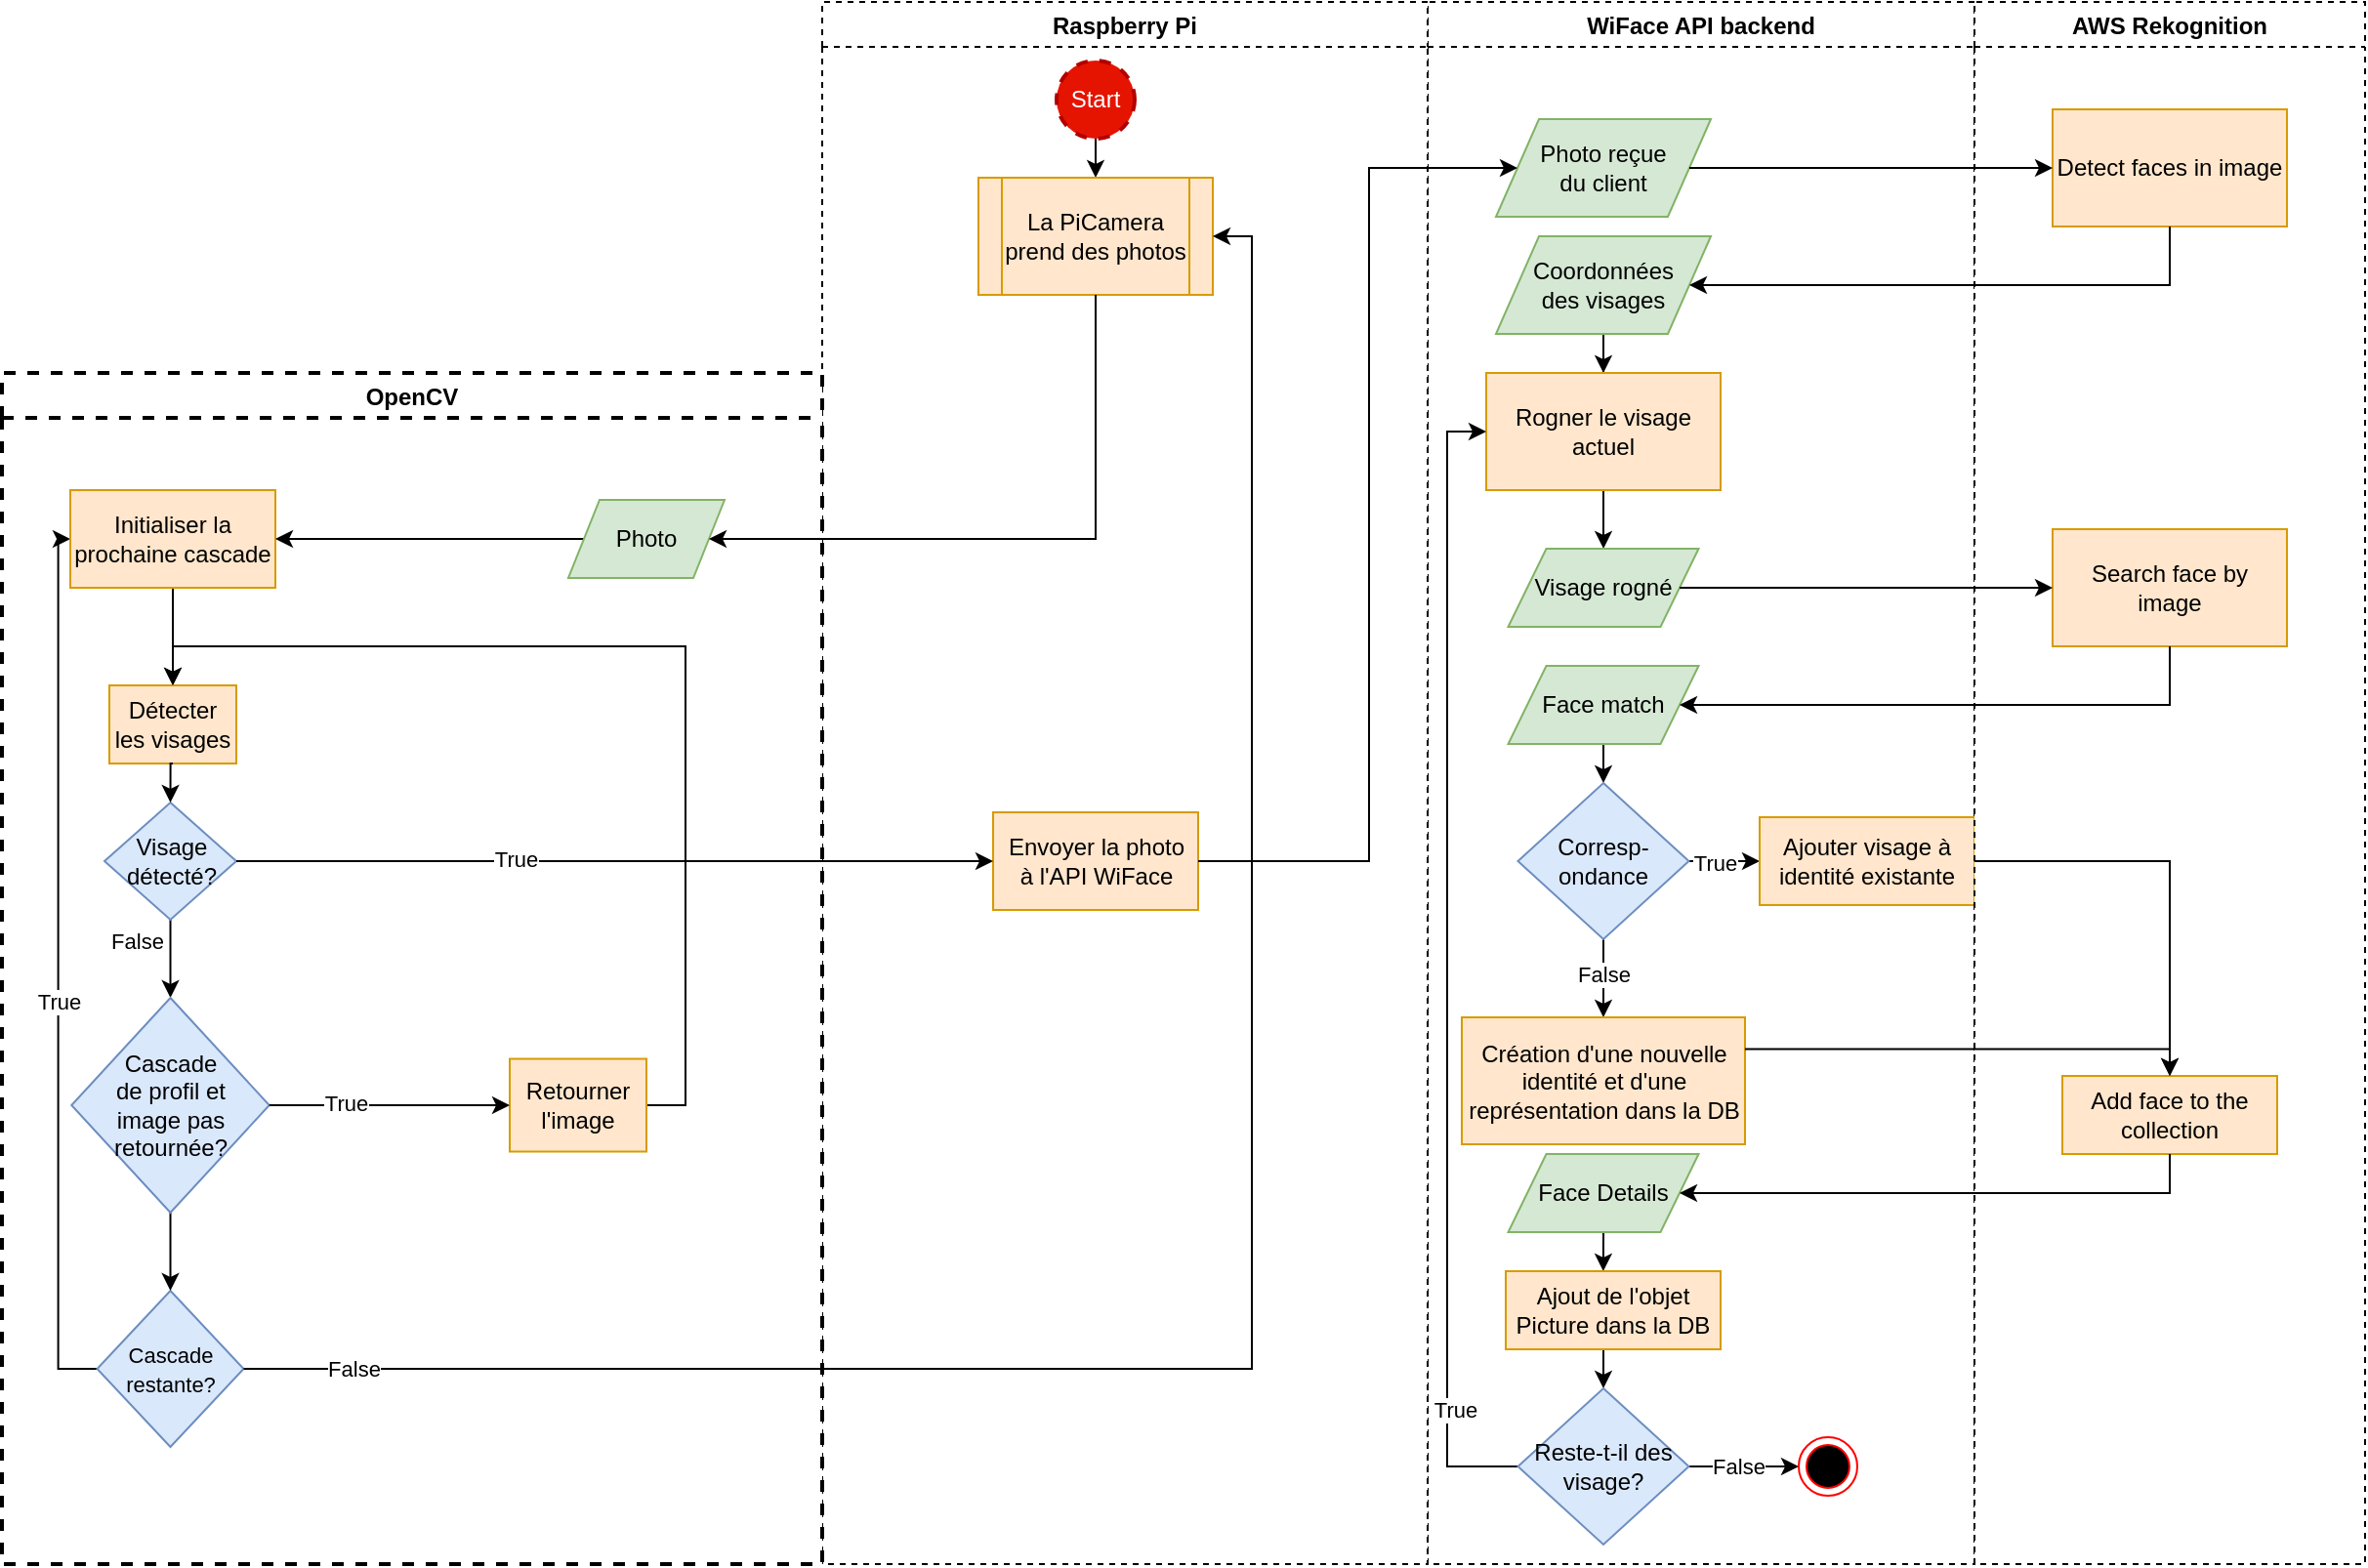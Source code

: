 <mxfile version="13.3.9" type="device"><diagram id="C5RBs43oDa-KdzZeNtuy" name="Page-1"><mxGraphModel dx="2012" dy="636" grid="1" gridSize="10" guides="1" tooltips="1" connect="1" arrows="1" fold="1" page="1" pageScale="1" pageWidth="827" pageHeight="1169" math="0" shadow="0"><root><mxCell id="WIyWlLk6GJQsqaUBKTNV-0"/><mxCell id="WIyWlLk6GJQsqaUBKTNV-1" parent="WIyWlLk6GJQsqaUBKTNV-0"/><mxCell id="HUMt-eXJ5_sap2vRCFsd-2" value="WiFace API backend" style="swimlane;dashed=1;swimlaneFillColor=#ffffff;strokeColor=#000000;" parent="WIyWlLk6GJQsqaUBKTNV-1" vertex="1"><mxGeometry x="330" y="40" width="280" height="800" as="geometry"/></mxCell><mxCell id="HUMt-eXJ5_sap2vRCFsd-42" style="edgeStyle=orthogonalEdgeStyle;rounded=0;jumpStyle=arc;orthogonalLoop=1;jettySize=auto;html=1;exitX=0.5;exitY=1;exitDx=0;exitDy=0;entryX=0.5;entryY=0;entryDx=0;entryDy=0;strokeColor=#000000;" parent="HUMt-eXJ5_sap2vRCFsd-2" edge="1"><mxGeometry relative="1" as="geometry"><mxPoint x="82.5" y="165" as="sourcePoint"/></mxGeometry></mxCell><mxCell id="HUMt-eXJ5_sap2vRCFsd-52" style="edgeStyle=orthogonalEdgeStyle;rounded=0;jumpStyle=arc;orthogonalLoop=1;jettySize=auto;html=1;exitX=0.5;exitY=1;exitDx=0;exitDy=0;entryX=0.5;entryY=0;entryDx=0;entryDy=0;strokeColor=#000000;" parent="HUMt-eXJ5_sap2vRCFsd-2" edge="1"><mxGeometry relative="1" as="geometry"><Array as="points"><mxPoint x="80" y="280"/><mxPoint x="80" y="280"/></Array><mxPoint x="80" y="270" as="sourcePoint"/></mxGeometry></mxCell><mxCell id="HUMt-eXJ5_sap2vRCFsd-53" value="False" style="edgeLabel;html=1;align=center;verticalAlign=middle;resizable=0;points=[];" parent="HUMt-eXJ5_sap2vRCFsd-52" vertex="1" connectable="0"><mxGeometry x="-0.335" relative="1" as="geometry"><mxPoint as="offset"/></mxGeometry></mxCell><mxCell id="HUMt-eXJ5_sap2vRCFsd-60" style="edgeStyle=orthogonalEdgeStyle;rounded=0;jumpStyle=arc;orthogonalLoop=1;jettySize=auto;html=1;strokeColor=#000000;" parent="HUMt-eXJ5_sap2vRCFsd-2" edge="1"><mxGeometry relative="1" as="geometry"><mxPoint x="80" y="510" as="sourcePoint"/></mxGeometry></mxCell><mxCell id="QPBaMBx-KBU3LFnQCML2-3" value="&lt;div&gt;Photo reçue&lt;/div&gt;&lt;div&gt;du client&lt;br&gt;&lt;/div&gt;" style="shape=parallelogram;perimeter=parallelogramPerimeter;whiteSpace=wrap;html=1;fillColor=#d5e8d4;strokeColor=#82b366;direction=west;" parent="HUMt-eXJ5_sap2vRCFsd-2" vertex="1"><mxGeometry x="35" y="60" width="110" height="50" as="geometry"/></mxCell><mxCell id="QPBaMBx-KBU3LFnQCML2-10" style="edgeStyle=orthogonalEdgeStyle;rounded=0;orthogonalLoop=1;jettySize=auto;html=1;exitX=0.5;exitY=0;exitDx=0;exitDy=0;" parent="HUMt-eXJ5_sap2vRCFsd-2" source="QPBaMBx-KBU3LFnQCML2-7" target="QPBaMBx-KBU3LFnQCML2-9" edge="1"><mxGeometry relative="1" as="geometry"/></mxCell><mxCell id="QPBaMBx-KBU3LFnQCML2-7" value="&lt;div&gt;Coordonnées&lt;/div&gt;&lt;div&gt;des visages&lt;br&gt;&lt;/div&gt;" style="shape=parallelogram;perimeter=parallelogramPerimeter;whiteSpace=wrap;html=1;fillColor=#d5e8d4;strokeColor=#82b366;direction=west;" parent="HUMt-eXJ5_sap2vRCFsd-2" vertex="1"><mxGeometry x="35" y="120" width="110" height="50" as="geometry"/></mxCell><mxCell id="QPBaMBx-KBU3LFnQCML2-12" style="edgeStyle=orthogonalEdgeStyle;rounded=0;orthogonalLoop=1;jettySize=auto;html=1;exitX=0.5;exitY=1;exitDx=0;exitDy=0;" parent="HUMt-eXJ5_sap2vRCFsd-2" source="QPBaMBx-KBU3LFnQCML2-9" target="QPBaMBx-KBU3LFnQCML2-11" edge="1"><mxGeometry relative="1" as="geometry"/></mxCell><mxCell id="QPBaMBx-KBU3LFnQCML2-9" value="&lt;div&gt;Rogner le visage&lt;/div&gt;&lt;div&gt;actuel&lt;br&gt;&lt;/div&gt;" style="rounded=0;whiteSpace=wrap;html=1;fillColor=#ffe6cc;strokeColor=#d79b00;" parent="HUMt-eXJ5_sap2vRCFsd-2" vertex="1"><mxGeometry x="30" y="190" width="120" height="60" as="geometry"/></mxCell><mxCell id="QPBaMBx-KBU3LFnQCML2-11" value="Visage rogné" style="shape=parallelogram;perimeter=parallelogramPerimeter;whiteSpace=wrap;html=1;fillColor=#d5e8d4;strokeColor=#82b366;direction=west;" parent="HUMt-eXJ5_sap2vRCFsd-2" vertex="1"><mxGeometry x="41.25" y="280" width="97.5" height="40" as="geometry"/></mxCell><mxCell id="QPBaMBx-KBU3LFnQCML2-18" style="edgeStyle=orthogonalEdgeStyle;rounded=0;orthogonalLoop=1;jettySize=auto;html=1;exitX=0.5;exitY=0;exitDx=0;exitDy=0;" parent="HUMt-eXJ5_sap2vRCFsd-2" source="QPBaMBx-KBU3LFnQCML2-16" target="QPBaMBx-KBU3LFnQCML2-17" edge="1"><mxGeometry relative="1" as="geometry"/></mxCell><mxCell id="QPBaMBx-KBU3LFnQCML2-16" value="Face match" style="shape=parallelogram;perimeter=parallelogramPerimeter;whiteSpace=wrap;html=1;fillColor=#d5e8d4;strokeColor=#82b366;direction=west;" parent="HUMt-eXJ5_sap2vRCFsd-2" vertex="1"><mxGeometry x="41.25" y="340" width="97.5" height="40" as="geometry"/></mxCell><mxCell id="QPBaMBx-KBU3LFnQCML2-20" style="edgeStyle=orthogonalEdgeStyle;rounded=0;orthogonalLoop=1;jettySize=auto;html=1;exitX=1;exitY=0.5;exitDx=0;exitDy=0;entryX=0;entryY=0.5;entryDx=0;entryDy=0;" parent="HUMt-eXJ5_sap2vRCFsd-2" source="QPBaMBx-KBU3LFnQCML2-17" target="HUMt-eXJ5_sap2vRCFsd-55" edge="1"><mxGeometry relative="1" as="geometry"/></mxCell><mxCell id="QPBaMBx-KBU3LFnQCML2-21" value="True" style="edgeLabel;html=1;align=center;verticalAlign=middle;resizable=0;points=[];" parent="QPBaMBx-KBU3LFnQCML2-20" vertex="1" connectable="0"><mxGeometry x="-0.272" y="-1" relative="1" as="geometry"><mxPoint as="offset"/></mxGeometry></mxCell><mxCell id="ZPShgs5rKU40gcLAP6Kd-0" style="edgeStyle=orthogonalEdgeStyle;rounded=0;orthogonalLoop=1;jettySize=auto;html=1;exitX=0.5;exitY=1;exitDx=0;exitDy=0;entryX=0.5;entryY=0;entryDx=0;entryDy=0;" edge="1" parent="HUMt-eXJ5_sap2vRCFsd-2" source="QPBaMBx-KBU3LFnQCML2-17" target="QPBaMBx-KBU3LFnQCML2-22"><mxGeometry relative="1" as="geometry"/></mxCell><mxCell id="ZPShgs5rKU40gcLAP6Kd-1" value="False" style="edgeLabel;html=1;align=center;verticalAlign=middle;resizable=0;points=[];" vertex="1" connectable="0" parent="ZPShgs5rKU40gcLAP6Kd-0"><mxGeometry x="-0.118" relative="1" as="geometry"><mxPoint as="offset"/></mxGeometry></mxCell><mxCell id="QPBaMBx-KBU3LFnQCML2-17" value="Corresp-ondance" style="rhombus;whiteSpace=wrap;html=1;fillColor=#dae8fc;strokeColor=#6c8ebf;" parent="HUMt-eXJ5_sap2vRCFsd-2" vertex="1"><mxGeometry x="46.25" y="400" width="87.5" height="80" as="geometry"/></mxCell><mxCell id="HUMt-eXJ5_sap2vRCFsd-55" value="&lt;div&gt;Ajouter visage à&lt;/div&gt;&lt;div&gt;identité existante&lt;br&gt;&lt;/div&gt;" style="rounded=0;whiteSpace=wrap;html=1;fillColor=#ffe6cc;strokeColor=#d79b00;" parent="HUMt-eXJ5_sap2vRCFsd-2" vertex="1"><mxGeometry x="170" y="417.5" width="110" height="45" as="geometry"/></mxCell><mxCell id="QPBaMBx-KBU3LFnQCML2-22" value="Création d'une nouvelle identité et d'une représentation dans la DB" style="rounded=0;whiteSpace=wrap;html=1;fillColor=#ffe6cc;strokeColor=#d79b00;" parent="HUMt-eXJ5_sap2vRCFsd-2" vertex="1"><mxGeometry x="17.5" y="520" width="145" height="65" as="geometry"/></mxCell><mxCell id="QPBaMBx-KBU3LFnQCML2-32" style="edgeStyle=orthogonalEdgeStyle;rounded=0;orthogonalLoop=1;jettySize=auto;html=1;exitX=0.5;exitY=0;exitDx=0;exitDy=0;entryX=0.454;entryY=0;entryDx=0;entryDy=0;entryPerimeter=0;" parent="HUMt-eXJ5_sap2vRCFsd-2" source="QPBaMBx-KBU3LFnQCML2-29" target="QPBaMBx-KBU3LFnQCML2-31" edge="1"><mxGeometry relative="1" as="geometry"/></mxCell><mxCell id="QPBaMBx-KBU3LFnQCML2-29" value="Face Details" style="shape=parallelogram;perimeter=parallelogramPerimeter;whiteSpace=wrap;html=1;fillColor=#d5e8d4;strokeColor=#82b366;direction=west;" parent="HUMt-eXJ5_sap2vRCFsd-2" vertex="1"><mxGeometry x="41.25" y="590" width="97.5" height="40" as="geometry"/></mxCell><mxCell id="QPBaMBx-KBU3LFnQCML2-34" style="edgeStyle=orthogonalEdgeStyle;rounded=0;orthogonalLoop=1;jettySize=auto;html=1;exitX=0.5;exitY=1;exitDx=0;exitDy=0;entryX=0.5;entryY=0;entryDx=0;entryDy=0;" parent="HUMt-eXJ5_sap2vRCFsd-2" source="QPBaMBx-KBU3LFnQCML2-31" target="QPBaMBx-KBU3LFnQCML2-33" edge="1"><mxGeometry relative="1" as="geometry"/></mxCell><mxCell id="QPBaMBx-KBU3LFnQCML2-31" value="Ajout de l'objet Picture dans la DB" style="rounded=0;whiteSpace=wrap;html=1;fillColor=#ffe6cc;strokeColor=#d79b00;" parent="HUMt-eXJ5_sap2vRCFsd-2" vertex="1"><mxGeometry x="40" y="650" width="110" height="40" as="geometry"/></mxCell><mxCell id="QPBaMBx-KBU3LFnQCML2-35" style="edgeStyle=orthogonalEdgeStyle;rounded=0;orthogonalLoop=1;jettySize=auto;html=1;exitX=0;exitY=0.5;exitDx=0;exitDy=0;entryX=0;entryY=0.5;entryDx=0;entryDy=0;" parent="HUMt-eXJ5_sap2vRCFsd-2" source="QPBaMBx-KBU3LFnQCML2-33" target="QPBaMBx-KBU3LFnQCML2-9" edge="1"><mxGeometry relative="1" as="geometry"><Array as="points"><mxPoint x="10" y="750"/><mxPoint x="10" y="220"/></Array></mxGeometry></mxCell><mxCell id="QPBaMBx-KBU3LFnQCML2-36" value="True" style="edgeLabel;html=1;align=center;verticalAlign=middle;resizable=0;points=[];" parent="QPBaMBx-KBU3LFnQCML2-35" vertex="1" connectable="0"><mxGeometry x="-0.777" y="-4" relative="1" as="geometry"><mxPoint as="offset"/></mxGeometry></mxCell><mxCell id="ZPShgs5rKU40gcLAP6Kd-4" style="edgeStyle=orthogonalEdgeStyle;rounded=0;orthogonalLoop=1;jettySize=auto;html=1;exitX=1;exitY=0.5;exitDx=0;exitDy=0;entryX=0;entryY=0.5;entryDx=0;entryDy=0;" edge="1" parent="HUMt-eXJ5_sap2vRCFsd-2" source="QPBaMBx-KBU3LFnQCML2-33" target="ZPShgs5rKU40gcLAP6Kd-3"><mxGeometry relative="1" as="geometry"/></mxCell><mxCell id="ZPShgs5rKU40gcLAP6Kd-5" value="False" style="edgeLabel;html=1;align=center;verticalAlign=middle;resizable=0;points=[];" vertex="1" connectable="0" parent="ZPShgs5rKU40gcLAP6Kd-4"><mxGeometry x="-0.126" relative="1" as="geometry"><mxPoint as="offset"/></mxGeometry></mxCell><mxCell id="QPBaMBx-KBU3LFnQCML2-33" value="&lt;div&gt;Reste-t-il des&lt;/div&gt;&lt;div&gt;visage?&lt;br&gt;&lt;/div&gt;" style="rhombus;whiteSpace=wrap;html=1;fillColor=#dae8fc;strokeColor=#6c8ebf;" parent="HUMt-eXJ5_sap2vRCFsd-2" vertex="1"><mxGeometry x="46.25" y="710" width="87.5" height="80" as="geometry"/></mxCell><mxCell id="ZPShgs5rKU40gcLAP6Kd-3" value="" style="ellipse;html=1;shape=endState;fillColor=#000000;strokeColor=#ff0000;" vertex="1" parent="HUMt-eXJ5_sap2vRCFsd-2"><mxGeometry x="190" y="735" width="30" height="30" as="geometry"/></mxCell><mxCell id="HUMt-eXJ5_sap2vRCFsd-3" value="AWS Rekognition" style="swimlane;startSize=23;fillColor=#ffffff;strokeColor=#000000;dashed=1;swimlaneFillColor=#ffffff;" parent="WIyWlLk6GJQsqaUBKTNV-1" vertex="1"><mxGeometry x="610" y="40" width="200" height="800" as="geometry"/></mxCell><mxCell id="QPBaMBx-KBU3LFnQCML2-2" value="Detect faces in image" style="rounded=0;whiteSpace=wrap;html=1;fillColor=#ffe6cc;strokeColor=#d79b00;" parent="HUMt-eXJ5_sap2vRCFsd-3" vertex="1"><mxGeometry x="40" y="55" width="120" height="60" as="geometry"/></mxCell><mxCell id="QPBaMBx-KBU3LFnQCML2-13" value="&lt;div&gt;Search face by&lt;/div&gt;&lt;div&gt; image&lt;/div&gt;" style="rounded=0;whiteSpace=wrap;html=1;fillColor=#ffe6cc;strokeColor=#d79b00;" parent="HUMt-eXJ5_sap2vRCFsd-3" vertex="1"><mxGeometry x="40" y="270" width="120" height="60" as="geometry"/></mxCell><mxCell id="QPBaMBx-KBU3LFnQCML2-19" value="Add face to the collection" style="rounded=0;whiteSpace=wrap;html=1;fillColor=#ffe6cc;strokeColor=#d79b00;" parent="HUMt-eXJ5_sap2vRCFsd-3" vertex="1"><mxGeometry x="45" y="550" width="110" height="40" as="geometry"/></mxCell><mxCell id="HUMt-eXJ5_sap2vRCFsd-8" value="Raspberry Pi" style="swimlane;dashed=1;swimlaneFillColor=#ffffff;" parent="WIyWlLk6GJQsqaUBKTNV-1" vertex="1"><mxGeometry x="20" y="40" width="310" height="800" as="geometry"/></mxCell><mxCell id="HUMt-eXJ5_sap2vRCFsd-84" style="edgeStyle=orthogonalEdgeStyle;rounded=0;jumpStyle=arc;orthogonalLoop=1;jettySize=auto;html=1;exitX=0.5;exitY=1;exitDx=0;exitDy=0;exitPerimeter=0;entryX=0.5;entryY=0;entryDx=0;entryDy=0;shadow=0;strokeColor=#000000;" parent="HUMt-eXJ5_sap2vRCFsd-8" source="HUMt-eXJ5_sap2vRCFsd-71" target="HUMt-eXJ5_sap2vRCFsd-12" edge="1"><mxGeometry relative="1" as="geometry"/></mxCell><mxCell id="HUMt-eXJ5_sap2vRCFsd-71" value="Start" style="strokeWidth=2;html=1;shape=mxgraph.flowchart.start_2;whiteSpace=wrap;dashed=1;fillColor=#e51400;strokeColor=#B20000;fontColor=#ffffff;" parent="HUMt-eXJ5_sap2vRCFsd-8" vertex="1"><mxGeometry x="120" y="30" width="40" height="40" as="geometry"/></mxCell><mxCell id="HUMt-eXJ5_sap2vRCFsd-12" value="&lt;div&gt;La PiCamera&lt;/div&gt;&lt;div&gt;prend des photos&lt;br&gt;&lt;/div&gt;" style="shape=process;whiteSpace=wrap;html=1;backgroundOutline=1;fillColor=#ffe6cc;strokeColor=#d79b00;" parent="HUMt-eXJ5_sap2vRCFsd-8" vertex="1"><mxGeometry x="80" y="90" width="120" height="60" as="geometry"/></mxCell><mxCell id="QPBaMBx-KBU3LFnQCML2-0" value="&lt;div&gt;Envoyer la photo&lt;/div&gt;&lt;div&gt;à l'API WiFace&lt;br&gt;&lt;/div&gt;" style="rounded=0;whiteSpace=wrap;html=1;fillColor=#ffe6cc;strokeColor=#d79b00;" parent="HUMt-eXJ5_sap2vRCFsd-8" vertex="1"><mxGeometry x="87.5" y="415" width="105" height="50" as="geometry"/></mxCell><mxCell id="HUMt-eXJ5_sap2vRCFsd-9" value="OpenCV" style="swimlane;startSize=23;dashed=1;strokeWidth=2;swimlaneFillColor=#FFFFFF;fillColor=#FFFFFF;strokeColor=#000000;" parent="WIyWlLk6GJQsqaUBKTNV-1" vertex="1"><mxGeometry x="-400" y="230" width="420" height="610" as="geometry"/></mxCell><mxCell id="HUMt-eXJ5_sap2vRCFsd-22" style="edgeStyle=orthogonalEdgeStyle;rounded=0;orthogonalLoop=1;jettySize=auto;html=1;exitX=0.5;exitY=1;exitDx=0;exitDy=0;entryX=0.5;entryY=0;entryDx=0;entryDy=0;" parent="HUMt-eXJ5_sap2vRCFsd-9" source="HUMt-eXJ5_sap2vRCFsd-19" target="qSVDNHdyWgLPnHFZxgcY-14" edge="1"><mxGeometry relative="1" as="geometry"/></mxCell><mxCell id="HUMt-eXJ5_sap2vRCFsd-23" value="&lt;div&gt;False&lt;/div&gt;" style="edgeLabel;html=1;align=center;verticalAlign=middle;resizable=0;points=[];" parent="HUMt-eXJ5_sap2vRCFsd-22" vertex="1" connectable="0"><mxGeometry x="0.269" y="-1" relative="1" as="geometry"><mxPoint x="-16.5" y="-15.14" as="offset"/></mxGeometry></mxCell><mxCell id="HUMt-eXJ5_sap2vRCFsd-19" value="Visage détecté?" style="rhombus;whiteSpace=wrap;html=1;fillColor=#dae8fc;strokeColor=#6c8ebf;" parent="HUMt-eXJ5_sap2vRCFsd-9" vertex="1"><mxGeometry x="52.5" y="220" width="67.5" height="60" as="geometry"/></mxCell><mxCell id="qSVDNHdyWgLPnHFZxgcY-3" style="edgeStyle=orthogonalEdgeStyle;rounded=0;orthogonalLoop=1;jettySize=auto;html=1;exitX=0;exitY=0.5;exitDx=0;exitDy=0;entryX=0;entryY=0.5;entryDx=0;entryDy=0;" parent="HUMt-eXJ5_sap2vRCFsd-9" source="HUMt-eXJ5_sap2vRCFsd-14" target="HUMt-eXJ5_sap2vRCFsd-13" edge="1"><mxGeometry relative="1" as="geometry"/></mxCell><mxCell id="qSVDNHdyWgLPnHFZxgcY-4" value="True" style="edgeLabel;html=1;align=center;verticalAlign=middle;resizable=0;points=[];" parent="qSVDNHdyWgLPnHFZxgcY-3" vertex="1" connectable="0"><mxGeometry x="-0.079" relative="1" as="geometry"><mxPoint as="offset"/></mxGeometry></mxCell><mxCell id="HUMt-eXJ5_sap2vRCFsd-14" value="&lt;div&gt;&lt;font style=&quot;font-size: 11px&quot;&gt;Cascade&lt;br&gt;&lt;/font&gt;&lt;/div&gt;&lt;div&gt;&lt;font style=&quot;font-size: 11px&quot;&gt;restante?&lt;br&gt;&lt;/font&gt;&lt;/div&gt;" style="rhombus;whiteSpace=wrap;html=1;fillColor=#dae8fc;strokeColor=#6c8ebf;" parent="HUMt-eXJ5_sap2vRCFsd-9" vertex="1"><mxGeometry x="48.75" y="470" width="75" height="80" as="geometry"/></mxCell><mxCell id="HUMt-eXJ5_sap2vRCFsd-87" style="edgeStyle=orthogonalEdgeStyle;rounded=0;jumpStyle=arc;orthogonalLoop=1;jettySize=auto;html=1;exitX=0.5;exitY=1;exitDx=0;exitDy=0;entryX=0.5;entryY=0;entryDx=0;entryDy=0;shadow=0;strokeColor=#000000;" parent="HUMt-eXJ5_sap2vRCFsd-9" source="HUMt-eXJ5_sap2vRCFsd-13" target="HUMt-eXJ5_sap2vRCFsd-17" edge="1"><mxGeometry relative="1" as="geometry"/></mxCell><mxCell id="HUMt-eXJ5_sap2vRCFsd-13" value="&lt;div&gt;Initialiser la prochaine cascade&lt;/div&gt;" style="rounded=0;whiteSpace=wrap;html=1;fillColor=#ffe6cc;strokeColor=#d79b00;" parent="HUMt-eXJ5_sap2vRCFsd-9" vertex="1"><mxGeometry x="35" y="60" width="105" height="50" as="geometry"/></mxCell><mxCell id="HUMt-eXJ5_sap2vRCFsd-17" value="&lt;div&gt;Détecter les visages&lt;br&gt;&lt;/div&gt;" style="rounded=0;whiteSpace=wrap;html=1;fillColor=#ffe6cc;strokeColor=#d79b00;" parent="HUMt-eXJ5_sap2vRCFsd-9" vertex="1"><mxGeometry x="55" y="160" width="65" height="40" as="geometry"/></mxCell><mxCell id="HUMt-eXJ5_sap2vRCFsd-21" style="edgeStyle=orthogonalEdgeStyle;rounded=0;orthogonalLoop=1;jettySize=auto;html=1;exitX=0.5;exitY=1;exitDx=0;exitDy=0;entryX=0.5;entryY=0;entryDx=0;entryDy=0;" parent="HUMt-eXJ5_sap2vRCFsd-9" source="HUMt-eXJ5_sap2vRCFsd-17" target="HUMt-eXJ5_sap2vRCFsd-19" edge="1"><mxGeometry relative="1" as="geometry"/></mxCell><mxCell id="HUMt-eXJ5_sap2vRCFsd-119" style="edgeStyle=orthogonalEdgeStyle;rounded=0;jumpStyle=arc;orthogonalLoop=1;jettySize=auto;html=1;exitX=1;exitY=0.5;exitDx=0;exitDy=0;shadow=0;strokeColor=#000000;" parent="HUMt-eXJ5_sap2vRCFsd-9" source="HUMt-eXJ5_sap2vRCFsd-116" target="HUMt-eXJ5_sap2vRCFsd-13" edge="1"><mxGeometry relative="1" as="geometry"/></mxCell><mxCell id="HUMt-eXJ5_sap2vRCFsd-116" value="Photo" style="shape=parallelogram;perimeter=parallelogramPerimeter;whiteSpace=wrap;html=1;fillColor=#d5e8d4;strokeColor=#82b366;direction=west;" parent="HUMt-eXJ5_sap2vRCFsd-9" vertex="1"><mxGeometry x="290" y="65" width="80" height="40" as="geometry"/></mxCell><mxCell id="qSVDNHdyWgLPnHFZxgcY-23" style="edgeStyle=orthogonalEdgeStyle;rounded=0;orthogonalLoop=1;jettySize=auto;html=1;exitX=0.5;exitY=1;exitDx=0;exitDy=0;entryX=0.5;entryY=0;entryDx=0;entryDy=0;" parent="HUMt-eXJ5_sap2vRCFsd-9" source="qSVDNHdyWgLPnHFZxgcY-14" target="HUMt-eXJ5_sap2vRCFsd-14" edge="1"><mxGeometry relative="1" as="geometry"/></mxCell><mxCell id="qSVDNHdyWgLPnHFZxgcY-14" value="&lt;div&gt;Cascade&lt;/div&gt;&lt;div&gt;de profil et&lt;/div&gt;&lt;div&gt;image pas retournée?&lt;br&gt;&lt;/div&gt;" style="rhombus;whiteSpace=wrap;html=1;fillColor=#dae8fc;strokeColor=#6c8ebf;" parent="HUMt-eXJ5_sap2vRCFsd-9" vertex="1"><mxGeometry x="35.63" y="320" width="101.25" height="110" as="geometry"/></mxCell><mxCell id="qSVDNHdyWgLPnHFZxgcY-24" style="edgeStyle=orthogonalEdgeStyle;rounded=0;orthogonalLoop=1;jettySize=auto;html=1;exitX=1;exitY=0.5;exitDx=0;exitDy=0;entryX=0.5;entryY=0;entryDx=0;entryDy=0;" parent="HUMt-eXJ5_sap2vRCFsd-9" source="qSVDNHdyWgLPnHFZxgcY-15" target="HUMt-eXJ5_sap2vRCFsd-17" edge="1"><mxGeometry relative="1" as="geometry"/></mxCell><mxCell id="qSVDNHdyWgLPnHFZxgcY-15" value="&lt;div&gt;Retourner&lt;/div&gt;&lt;div&gt;l'image&lt;br&gt;&lt;/div&gt;" style="rounded=0;whiteSpace=wrap;html=1;fillColor=#ffe6cc;strokeColor=#d79b00;" parent="HUMt-eXJ5_sap2vRCFsd-9" vertex="1"><mxGeometry x="260" y="351.25" width="70" height="47.5" as="geometry"/></mxCell><mxCell id="qSVDNHdyWgLPnHFZxgcY-17" style="edgeStyle=orthogonalEdgeStyle;rounded=0;orthogonalLoop=1;jettySize=auto;html=1;exitX=1;exitY=0.5;exitDx=0;exitDy=0;entryX=0;entryY=0.5;entryDx=0;entryDy=0;" parent="HUMt-eXJ5_sap2vRCFsd-9" source="qSVDNHdyWgLPnHFZxgcY-14" target="qSVDNHdyWgLPnHFZxgcY-15" edge="1"><mxGeometry relative="1" as="geometry"><mxPoint x="250" y="355" as="targetPoint"/></mxGeometry></mxCell><mxCell id="qSVDNHdyWgLPnHFZxgcY-22" value="&lt;div&gt;True&lt;/div&gt;" style="edgeLabel;html=1;align=center;verticalAlign=middle;resizable=0;points=[];" parent="qSVDNHdyWgLPnHFZxgcY-17" vertex="1" connectable="0"><mxGeometry x="-0.367" y="1" relative="1" as="geometry"><mxPoint as="offset"/></mxGeometry></mxCell><mxCell id="HUMt-eXJ5_sap2vRCFsd-120" style="edgeStyle=orthogonalEdgeStyle;rounded=0;jumpStyle=arc;orthogonalLoop=1;jettySize=auto;html=1;exitX=0.5;exitY=1;exitDx=0;exitDy=0;entryX=0;entryY=0.5;entryDx=0;entryDy=0;shadow=0;strokeColor=#000000;" parent="WIyWlLk6GJQsqaUBKTNV-1" source="HUMt-eXJ5_sap2vRCFsd-12" target="HUMt-eXJ5_sap2vRCFsd-116" edge="1"><mxGeometry relative="1" as="geometry"><Array as="points"><mxPoint x="160" y="315"/></Array></mxGeometry></mxCell><mxCell id="qSVDNHdyWgLPnHFZxgcY-8" style="edgeStyle=orthogonalEdgeStyle;rounded=0;orthogonalLoop=1;jettySize=auto;html=1;exitX=1;exitY=0.5;exitDx=0;exitDy=0;entryX=1;entryY=0.5;entryDx=0;entryDy=0;" parent="WIyWlLk6GJQsqaUBKTNV-1" source="HUMt-eXJ5_sap2vRCFsd-14" target="HUMt-eXJ5_sap2vRCFsd-12" edge="1"><mxGeometry relative="1" as="geometry"><mxPoint x="78.25" y="740" as="targetPoint"/></mxGeometry></mxCell><mxCell id="qSVDNHdyWgLPnHFZxgcY-9" value="False" style="edgeLabel;html=1;align=center;verticalAlign=middle;resizable=0;points=[];" parent="qSVDNHdyWgLPnHFZxgcY-8" vertex="1" connectable="0"><mxGeometry x="-0.104" relative="1" as="geometry"><mxPoint x="-443.75" as="offset"/></mxGeometry></mxCell><mxCell id="HUMt-eXJ5_sap2vRCFsd-25" style="edgeStyle=orthogonalEdgeStyle;rounded=0;orthogonalLoop=1;jettySize=auto;html=1;exitX=1;exitY=0.5;exitDx=0;exitDy=0;entryX=0;entryY=0.5;entryDx=0;entryDy=0;" parent="WIyWlLk6GJQsqaUBKTNV-1" source="HUMt-eXJ5_sap2vRCFsd-19" target="QPBaMBx-KBU3LFnQCML2-0" edge="1"><mxGeometry relative="1" as="geometry"><mxPoint x="-140" y="480" as="targetPoint"/></mxGeometry></mxCell><mxCell id="HUMt-eXJ5_sap2vRCFsd-26" value="True" style="edgeLabel;html=1;align=center;verticalAlign=middle;resizable=0;points=[];" parent="HUMt-eXJ5_sap2vRCFsd-25" vertex="1" connectable="0"><mxGeometry x="-0.262" y="1" relative="1" as="geometry"><mxPoint as="offset"/></mxGeometry></mxCell><mxCell id="QPBaMBx-KBU3LFnQCML2-5" style="edgeStyle=orthogonalEdgeStyle;rounded=0;orthogonalLoop=1;jettySize=auto;html=1;exitX=1;exitY=0.5;exitDx=0;exitDy=0;entryX=1;entryY=0.5;entryDx=0;entryDy=0;" parent="WIyWlLk6GJQsqaUBKTNV-1" source="QPBaMBx-KBU3LFnQCML2-0" target="QPBaMBx-KBU3LFnQCML2-3" edge="1"><mxGeometry relative="1" as="geometry"><Array as="points"><mxPoint x="300" y="480"/><mxPoint x="300" y="125"/></Array></mxGeometry></mxCell><mxCell id="QPBaMBx-KBU3LFnQCML2-6" style="edgeStyle=orthogonalEdgeStyle;rounded=0;orthogonalLoop=1;jettySize=auto;html=1;exitX=0;exitY=0.5;exitDx=0;exitDy=0;entryX=0;entryY=0.5;entryDx=0;entryDy=0;" parent="WIyWlLk6GJQsqaUBKTNV-1" source="QPBaMBx-KBU3LFnQCML2-3" target="QPBaMBx-KBU3LFnQCML2-2" edge="1"><mxGeometry relative="1" as="geometry"/></mxCell><mxCell id="QPBaMBx-KBU3LFnQCML2-8" style="edgeStyle=orthogonalEdgeStyle;rounded=0;orthogonalLoop=1;jettySize=auto;html=1;exitX=0.5;exitY=1;exitDx=0;exitDy=0;entryX=0;entryY=0.5;entryDx=0;entryDy=0;" parent="WIyWlLk6GJQsqaUBKTNV-1" source="QPBaMBx-KBU3LFnQCML2-2" target="QPBaMBx-KBU3LFnQCML2-7" edge="1"><mxGeometry relative="1" as="geometry"><Array as="points"><mxPoint x="710" y="185"/></Array></mxGeometry></mxCell><mxCell id="QPBaMBx-KBU3LFnQCML2-14" style="edgeStyle=orthogonalEdgeStyle;rounded=0;orthogonalLoop=1;jettySize=auto;html=1;exitX=0;exitY=0.5;exitDx=0;exitDy=0;entryX=0;entryY=0.5;entryDx=0;entryDy=0;" parent="WIyWlLk6GJQsqaUBKTNV-1" source="QPBaMBx-KBU3LFnQCML2-11" target="QPBaMBx-KBU3LFnQCML2-13" edge="1"><mxGeometry relative="1" as="geometry"/></mxCell><mxCell id="QPBaMBx-KBU3LFnQCML2-15" style="edgeStyle=orthogonalEdgeStyle;rounded=0;orthogonalLoop=1;jettySize=auto;html=1;exitX=0.5;exitY=1;exitDx=0;exitDy=0;entryX=0;entryY=0.5;entryDx=0;entryDy=0;" parent="WIyWlLk6GJQsqaUBKTNV-1" source="QPBaMBx-KBU3LFnQCML2-13" target="QPBaMBx-KBU3LFnQCML2-16" edge="1"><mxGeometry relative="1" as="geometry"><mxPoint x="570" y="420" as="targetPoint"/><Array as="points"><mxPoint x="710" y="400"/></Array></mxGeometry></mxCell><mxCell id="QPBaMBx-KBU3LFnQCML2-25" style="edgeStyle=orthogonalEdgeStyle;rounded=0;orthogonalLoop=1;jettySize=auto;html=1;exitX=1;exitY=0.5;exitDx=0;exitDy=0;entryX=0.5;entryY=0;entryDx=0;entryDy=0;" parent="WIyWlLk6GJQsqaUBKTNV-1" source="HUMt-eXJ5_sap2vRCFsd-55" target="QPBaMBx-KBU3LFnQCML2-19" edge="1"><mxGeometry relative="1" as="geometry"/></mxCell><mxCell id="QPBaMBx-KBU3LFnQCML2-30" style="edgeStyle=orthogonalEdgeStyle;rounded=0;orthogonalLoop=1;jettySize=auto;html=1;exitX=0.5;exitY=1;exitDx=0;exitDy=0;entryX=0;entryY=0.5;entryDx=0;entryDy=0;" parent="WIyWlLk6GJQsqaUBKTNV-1" source="QPBaMBx-KBU3LFnQCML2-19" target="QPBaMBx-KBU3LFnQCML2-29" edge="1"><mxGeometry relative="1" as="geometry"/></mxCell><mxCell id="ZPShgs5rKU40gcLAP6Kd-2" style="edgeStyle=orthogonalEdgeStyle;rounded=0;orthogonalLoop=1;jettySize=auto;html=1;exitX=1;exitY=0.25;exitDx=0;exitDy=0;entryX=0.5;entryY=0;entryDx=0;entryDy=0;" edge="1" parent="WIyWlLk6GJQsqaUBKTNV-1" source="QPBaMBx-KBU3LFnQCML2-22" target="QPBaMBx-KBU3LFnQCML2-19"><mxGeometry relative="1" as="geometry"><Array as="points"><mxPoint x="710" y="576"/></Array></mxGeometry></mxCell></root></mxGraphModel></diagram></mxfile>